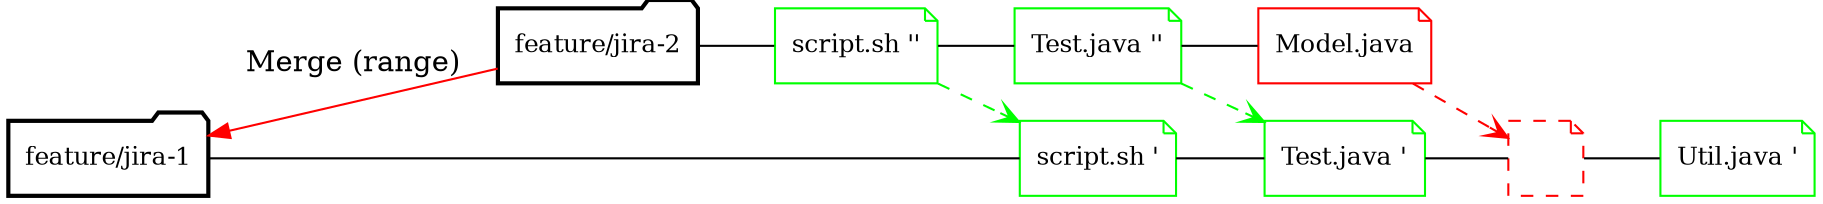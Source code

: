 digraph svn_merge {
        rankdir="LR";
        bgcolor="transparent";

        node[width=0.5,height=0.5, shape=folder,fontsize=12.0];
        "feature_1"[label="feature/jira-1",group="feature_1",style="bold"];
        "feature_2"[label="feature/jira-2",group="feature_2",style="bold"];

        node[width=0.5,height=0.5, shape=note,fontsize=12.0];
        "file__1"[label="script.sh '",group="feature_1",color="green"]
        "file__2"[label="Test.java '",group="feature_1",color="green"]
        "file__3"[label="",group="feature_1",style="dashed",color="red"]
        "file__4"[label="Util.java '",group="feature_1",color="green"]
        "file___1"[label="script.sh ''",group="feature_2",color="green"]
        "file___2"[label="Test.java ''",group="feature_2",color="green"]
        "file___3"[label="Model.java",group="feature_2",color="red"]

        edge[weight=2,arrowhead=open,dir="back"];
        "feature_1" -> "feature_2"[label="Merge (range)",color="red"];

        edge[weight=2,arrowhead=none,dir="forward"];
        "feature_1" -> "file__1";
        "feature_2" -> "file___1";

        edge[weight=2,arrowhead=none,dir="forward"];
        "file__1" -> "file__2";
        "file__2" -> "file__3";
        "file__3" -> "file__4";
        "file___1" -> "file___2";
        "file___2" -> "file___3";

        edge[weight=2,arrowhead=open,style="dashed",color="green"];
        "file___1" -> "file__1"
        "file___2" -> "file__2"

        edge[weight=2,arrowhead=open,style="dashed",color="red"];
        "file___3" -> "file__3"

}
